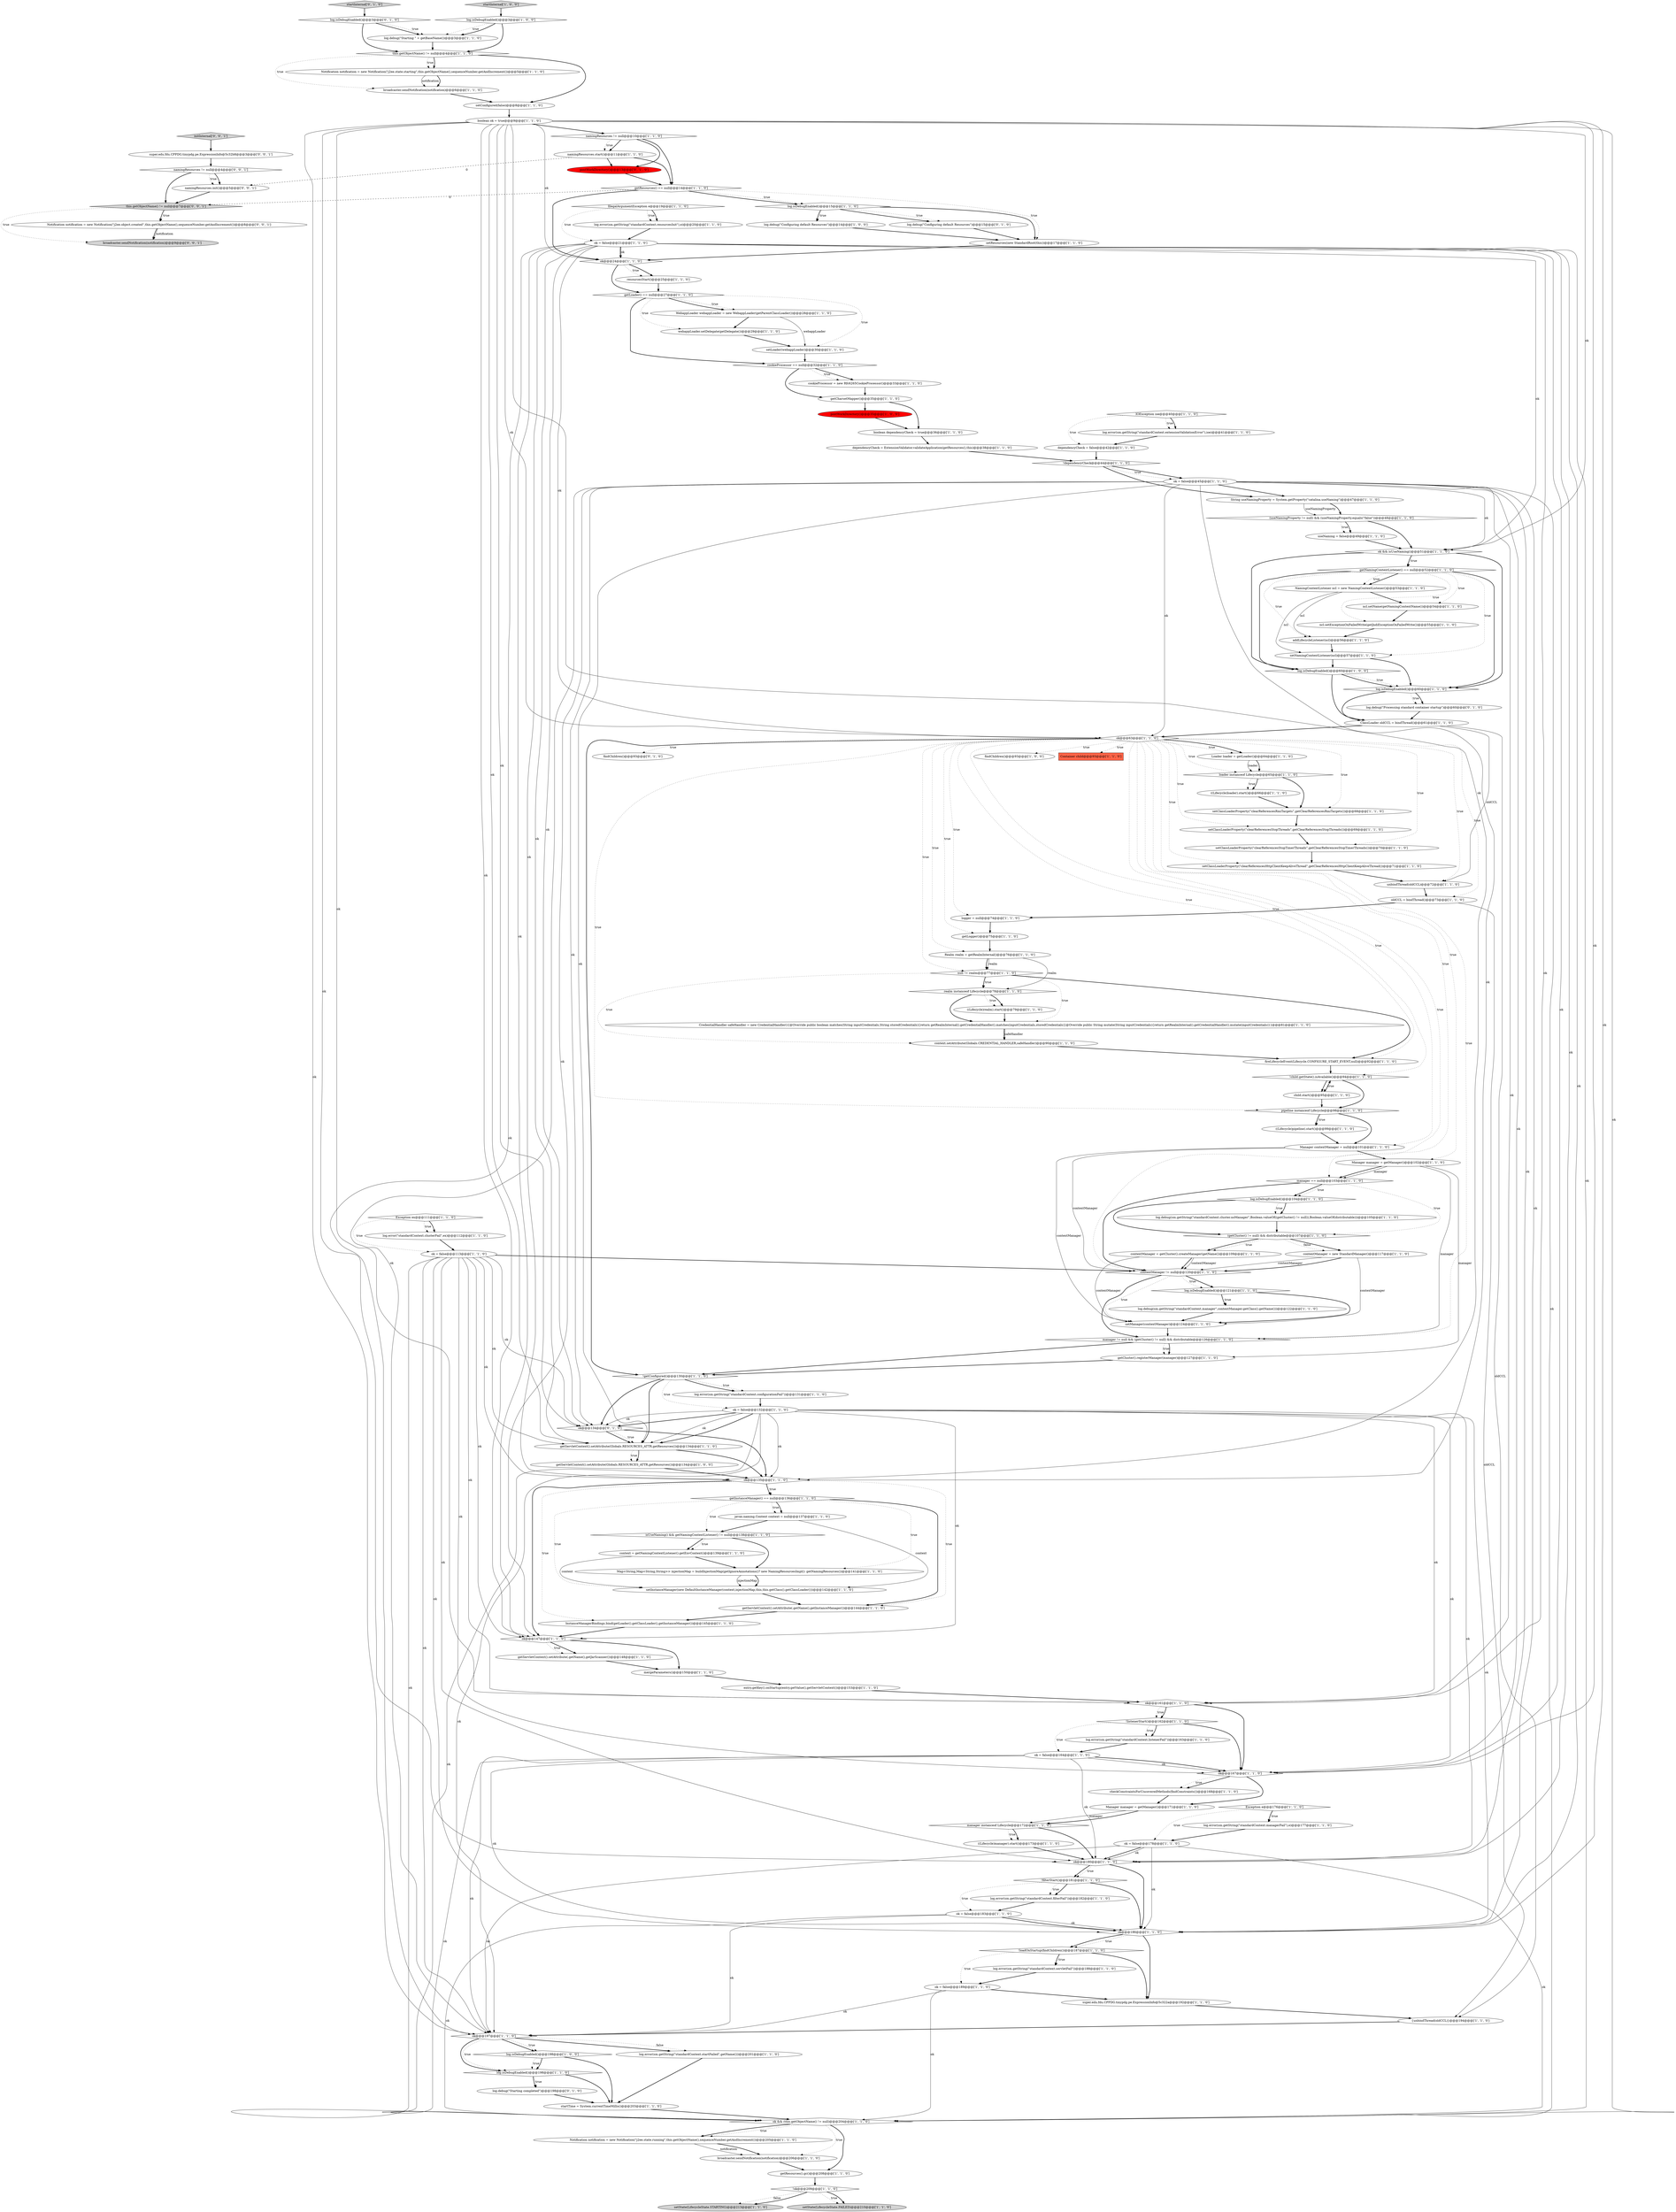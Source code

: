 digraph {
28 [style = filled, label = "useNaming = false@@@49@@@['1', '1', '0']", fillcolor = white, shape = ellipse image = "AAA0AAABBB1BBB"];
88 [style = filled, label = "setClassLoaderProperty(\"clearReferencesRmiTargets\",getClearReferencesRmiTargets())@@@68@@@['1', '1', '0']", fillcolor = white, shape = ellipse image = "AAA0AAABBB1BBB"];
40 [style = filled, label = "Manager manager = getManager()@@@171@@@['1', '1', '0']", fillcolor = white, shape = ellipse image = "AAA0AAABBB1BBB"];
100 [style = filled, label = "unbindThread(oldCCL)@@@72@@@['1', '1', '0']", fillcolor = white, shape = ellipse image = "AAA0AAABBB1BBB"];
106 [style = filled, label = "setClassLoaderProperty(\"clearReferencesStopThreads\",getClearReferencesStopThreads())@@@69@@@['1', '1', '0']", fillcolor = white, shape = ellipse image = "AAA0AAABBB1BBB"];
66 [style = filled, label = "cookieProcessor = new Rfc6265CookieProcessor()@@@33@@@['1', '1', '0']", fillcolor = white, shape = ellipse image = "AAA0AAABBB1BBB"];
140 [style = filled, label = "!dependencyCheck@@@44@@@['1', '1', '0']", fillcolor = white, shape = diamond image = "AAA0AAABBB1BBB"];
69 [style = filled, label = "log.isDebugEnabled()@@@60@@@['1', '0', '0']", fillcolor = white, shape = diamond image = "AAA0AAABBB1BBB"];
38 [style = filled, label = "CredentialHandler safeHandler = new CredentialHandler(){@Override public boolean matches(String inputCredentials,String storedCredentials){return getRealmInternal().getCredentialHandler().matches(inputCredentials,storedCredentials)}@Override public String mutate(String inputCredentials){return getRealmInternal().getCredentialHandler().mutate(inputCredentials)}}@@@81@@@['1', '1', '0']", fillcolor = white, shape = ellipse image = "AAA0AAABBB1BBB"];
1 [style = filled, label = "manager != null && (getCluster() != null) && distributable@@@126@@@['1', '1', '0']", fillcolor = white, shape = diamond image = "AAA0AAABBB1BBB"];
61 [style = filled, label = "((Lifecycle)manager).start()@@@173@@@['1', '1', '0']", fillcolor = white, shape = ellipse image = "AAA0AAABBB1BBB"];
27 [style = filled, label = "NamingContextListener ncl = new NamingContextListener()@@@53@@@['1', '1', '0']", fillcolor = white, shape = ellipse image = "AAA0AAABBB1BBB"];
55 [style = filled, label = "contextManager = getCluster().createManager(getName())@@@109@@@['1', '1', '0']", fillcolor = white, shape = ellipse image = "AAA0AAABBB1BBB"];
81 [style = filled, label = "log.isDebugEnabled()@@@198@@@['1', '1', '0']", fillcolor = white, shape = diamond image = "AAA0AAABBB1BBB"];
50 [style = filled, label = "contextManager != null@@@120@@@['1', '1', '0']", fillcolor = white, shape = diamond image = "AAA0AAABBB1BBB"];
17 [style = filled, label = "((Lifecycle)pipeline).start()@@@99@@@['1', '1', '0']", fillcolor = white, shape = ellipse image = "AAA0AAABBB1BBB"];
56 [style = filled, label = "ncl.setName(getNamingContextName())@@@54@@@['1', '1', '0']", fillcolor = white, shape = ellipse image = "AAA0AAABBB1BBB"];
59 [style = filled, label = "checkConstraintsForUncoveredMethods(findConstraints())@@@168@@@['1', '1', '0']", fillcolor = white, shape = ellipse image = "AAA0AAABBB1BBB"];
125 [style = filled, label = "ok@@@147@@@['1', '1', '0']", fillcolor = white, shape = diamond image = "AAA0AAABBB1BBB"];
104 [style = filled, label = "ncl.setExceptionOnFailedWrite(getJndiExceptionOnFailedWrite())@@@55@@@['1', '1', '0']", fillcolor = white, shape = ellipse image = "AAA0AAABBB1BBB"];
43 [style = filled, label = "Notification notification = new Notification(\"j2ee.state.running\",this.getObjectName(),sequenceNumber.getAndIncrement())@@@205@@@['1', '1', '0']", fillcolor = white, shape = ellipse image = "AAA0AAABBB1BBB"];
153 [style = filled, label = "this.getObjectName() != null@@@7@@@['0', '0', '1']", fillcolor = lightgray, shape = diamond image = "AAA0AAABBB3BBB"];
11 [style = filled, label = "Exception e@@@176@@@['1', '1', '0']", fillcolor = white, shape = diamond image = "AAA0AAABBB1BBB"];
152 [style = filled, label = "namingResources.init()@@@5@@@['0', '0', '1']", fillcolor = white, shape = ellipse image = "AAA0AAABBB3BBB"];
16 [style = filled, label = "ok@@@135@@@['1', '1', '0']", fillcolor = white, shape = diamond image = "AAA0AAABBB1BBB"];
154 [style = filled, label = "Notification notification = new Notification(\"j2ee.object.created\",this.getObjectName(),sequenceNumber.getAndIncrement())@@@8@@@['0', '0', '1']", fillcolor = white, shape = ellipse image = "AAA0AAABBB3BBB"];
35 [style = filled, label = "setInstanceManager(new DefaultInstanceManager(context,injectionMap,this,this.getClass().getClassLoader()))@@@142@@@['1', '1', '0']", fillcolor = white, shape = ellipse image = "AAA0AAABBB1BBB"];
42 [style = filled, label = "getServletContext().setAttribute(.getName(),getJarScanner())@@@148@@@['1', '1', '0']", fillcolor = white, shape = ellipse image = "AAA0AAABBB1BBB"];
103 [style = filled, label = "Loader loader = getLoader()@@@64@@@['1', '1', '0']", fillcolor = white, shape = ellipse image = "AAA0AAABBB1BBB"];
21 [style = filled, label = "setResources(new StandardRoot(this))@@@17@@@['1', '1', '0']", fillcolor = white, shape = ellipse image = "AAA0AAABBB1BBB"];
111 [style = filled, label = "!ok@@@209@@@['1', '1', '0']", fillcolor = white, shape = diamond image = "AAA0AAABBB1BBB"];
39 [style = filled, label = "log.isDebugEnabled()@@@3@@@['1', '0', '0']", fillcolor = white, shape = diamond image = "AAA0AAABBB1BBB"];
29 [style = filled, label = "ok = false@@@183@@@['1', '1', '0']", fillcolor = white, shape = ellipse image = "AAA0AAABBB1BBB"];
32 [style = filled, label = "getInstanceManager() == null@@@136@@@['1', '1', '0']", fillcolor = white, shape = diamond image = "AAA0AAABBB1BBB"];
96 [style = filled, label = "log.debug(\"Starting \" + getBaseName())@@@3@@@['1', '1', '0']", fillcolor = white, shape = ellipse image = "AAA0AAABBB1BBB"];
136 [style = filled, label = "ok = false@@@45@@@['1', '1', '0']", fillcolor = white, shape = ellipse image = "AAA0AAABBB1BBB"];
143 [style = filled, label = "log.debug(\"Starting completed\")@@@198@@@['0', '1', '0']", fillcolor = white, shape = ellipse image = "AAA0AAABBB2BBB"];
3 [style = filled, label = "IllegalArgumentException e@@@19@@@['1', '1', '0']", fillcolor = white, shape = diamond image = "AAA0AAABBB1BBB"];
146 [style = filled, label = "findChildren()@@@93@@@['0', '1', '0']", fillcolor = white, shape = ellipse image = "AAA0AAABBB2BBB"];
134 [style = filled, label = "log.error(\"standardContext.clusterFail\",ex)@@@112@@@['1', '1', '0']", fillcolor = white, shape = ellipse image = "AAA0AAABBB1BBB"];
113 [style = filled, label = "!getConfigured()@@@130@@@['1', '1', '0']", fillcolor = white, shape = diamond image = "AAA0AAABBB1BBB"];
119 [style = filled, label = "ClassLoader oldCCL = bindThread()@@@61@@@['1', '1', '0']", fillcolor = white, shape = ellipse image = "AAA0AAABBB1BBB"];
97 [style = filled, label = "(useNamingProperty != null) && (useNamingProperty.equals(\"false\"))@@@48@@@['1', '1', '0']", fillcolor = white, shape = diamond image = "AAA0AAABBB1BBB"];
8 [style = filled, label = "IOException ioe@@@40@@@['1', '1', '0']", fillcolor = white, shape = diamond image = "AAA0AAABBB1BBB"];
131 [style = filled, label = "getNamingContextListener() == null@@@52@@@['1', '1', '0']", fillcolor = white, shape = diamond image = "AAA0AAABBB1BBB"];
75 [style = filled, label = "startInternal['1', '0', '0']", fillcolor = lightgray, shape = diamond image = "AAA0AAABBB1BBB"];
30 [style = filled, label = "setManager(contextManager)@@@124@@@['1', '1', '0']", fillcolor = white, shape = ellipse image = "AAA0AAABBB1BBB"];
92 [style = filled, label = "log.error(sm.getString(\"standardContext.filterFail\"))@@@182@@@['1', '1', '0']", fillcolor = white, shape = ellipse image = "AAA0AAABBB1BBB"];
117 [style = filled, label = "log.error(sm.getString(\"standardContext.managerFail\"),e)@@@177@@@['1', '1', '0']", fillcolor = white, shape = ellipse image = "AAA0AAABBB1BBB"];
147 [style = filled, label = "log.debug(\"Configuring default Resources\")@@@15@@@['0', '1', '0']", fillcolor = white, shape = ellipse image = "AAA0AAABBB2BBB"];
67 [style = filled, label = "webappLoader.setDelegate(getDelegate())@@@29@@@['1', '1', '0']", fillcolor = white, shape = ellipse image = "AAA0AAABBB1BBB"];
133 [style = filled, label = "ok = false@@@178@@@['1', '1', '0']", fillcolor = white, shape = ellipse image = "AAA0AAABBB1BBB"];
141 [style = filled, label = "log.isDebugEnabled()@@@3@@@['0', '1', '0']", fillcolor = white, shape = diamond image = "AAA0AAABBB2BBB"];
145 [style = filled, label = "postWorkDirectory()@@@13@@@['0', '1', '0']", fillcolor = red, shape = ellipse image = "AAA1AAABBB2BBB"];
93 [style = filled, label = "setNamingContextListener(ncl)@@@57@@@['1', '1', '0']", fillcolor = white, shape = ellipse image = "AAA0AAABBB1BBB"];
82 [style = filled, label = "!listenerStart()@@@162@@@['1', '1', '0']", fillcolor = white, shape = diamond image = "AAA0AAABBB1BBB"];
118 [style = filled, label = "log.error(sm.getString(\"standardContext.startFailed\",getName()))@@@201@@@['1', '1', '0']", fillcolor = white, shape = ellipse image = "AAA0AAABBB1BBB"];
142 [style = filled, label = "ok@@@134@@@['0', '1', '0']", fillcolor = white, shape = diamond image = "AAA0AAABBB2BBB"];
139 [style = filled, label = "{unbindThread(oldCCL)}@@@194@@@['1', '1', '0']", fillcolor = white, shape = ellipse image = "AAA0AAABBB1BBB"];
84 [style = filled, label = "Map<String,Map<String,String>> injectionMap = buildInjectionMap(getIgnoreAnnotations()? new NamingResourcesImpl(): getNamingResources())@@@141@@@['1', '1', '0']", fillcolor = white, shape = ellipse image = "AAA0AAABBB1BBB"];
48 [style = filled, label = "super.edu.fdu.CPPDG.tinypdg.pe.ExpressionInfo@5c322a@@@192@@@['1', '1', '0']", fillcolor = white, shape = ellipse image = "AAA0AAABBB1BBB"];
144 [style = filled, label = "log.debug(\"Processing standard container startup\")@@@60@@@['0', '1', '0']", fillcolor = white, shape = ellipse image = "AAA0AAABBB2BBB"];
68 [style = filled, label = "Manager manager = getManager()@@@102@@@['1', '1', '0']", fillcolor = white, shape = ellipse image = "AAA0AAABBB1BBB"];
112 [style = filled, label = "ok = false@@@164@@@['1', '1', '0']", fillcolor = white, shape = ellipse image = "AAA0AAABBB1BBB"];
149 [style = filled, label = "initInternal['0', '0', '1']", fillcolor = lightgray, shape = diamond image = "AAA0AAABBB3BBB"];
54 [style = filled, label = "namingResources != null@@@10@@@['1', '1', '0']", fillcolor = white, shape = diamond image = "AAA0AAABBB1BBB"];
155 [style = filled, label = "broadcaster.sendNotification(notification)@@@9@@@['0', '0', '1']", fillcolor = lightgray, shape = ellipse image = "AAA0AAABBB3BBB"];
72 [style = filled, label = "dependencyCheck = ExtensionValidator.validateApplication(getResources(),this)@@@38@@@['1', '1', '0']", fillcolor = white, shape = ellipse image = "AAA0AAABBB1BBB"];
22 [style = filled, label = "setClassLoaderProperty(\"clearReferencesStopTimerThreads\",getClearReferencesStopTimerThreads())@@@70@@@['1', '1', '0']", fillcolor = white, shape = ellipse image = "AAA0AAABBB1BBB"];
33 [style = filled, label = "log.isDebugEnabled()@@@104@@@['1', '1', '0']", fillcolor = white, shape = diamond image = "AAA0AAABBB1BBB"];
49 [style = filled, label = "loader instanceof Lifecycle@@@65@@@['1', '1', '0']", fillcolor = white, shape = diamond image = "AAA0AAABBB1BBB"];
60 [style = filled, label = "broadcaster.sendNotification(notification)@@@6@@@['1', '1', '0']", fillcolor = white, shape = ellipse image = "AAA0AAABBB1BBB"];
90 [style = filled, label = "boolean ok = true@@@9@@@['1', '1', '0']", fillcolor = white, shape = ellipse image = "AAA0AAABBB1BBB"];
25 [style = filled, label = "log.debug(\"Configuring default Resources\")@@@14@@@['1', '0', '0']", fillcolor = white, shape = ellipse image = "AAA0AAABBB1BBB"];
53 [style = filled, label = "setState(LifecycleState.STARTING)@@@213@@@['1', '1', '0']", fillcolor = lightgray, shape = ellipse image = "AAA0AAABBB1BBB"];
127 [style = filled, label = "isUseNaming() && getNamingContextListener() != null@@@138@@@['1', '1', '0']", fillcolor = white, shape = diamond image = "AAA0AAABBB1BBB"];
9 [style = filled, label = "ok = false@@@189@@@['1', '1', '0']", fillcolor = white, shape = ellipse image = "AAA0AAABBB1BBB"];
73 [style = filled, label = "InstanceManagerBindings.bind(getLoader().getClassLoader(),getInstanceManager())@@@145@@@['1', '1', '0']", fillcolor = white, shape = ellipse image = "AAA0AAABBB1BBB"];
94 [style = filled, label = "pipeline instanceof Lifecycle@@@98@@@['1', '1', '0']", fillcolor = white, shape = diamond image = "AAA0AAABBB1BBB"];
62 [style = filled, label = "log.error(sm.getString(\"standardContext.servletFail\"))@@@188@@@['1', '1', '0']", fillcolor = white, shape = ellipse image = "AAA0AAABBB1BBB"];
121 [style = filled, label = "setClassLoaderProperty(\"clearReferencesHttpClientKeepAliveThread\",getClearReferencesHttpClientKeepAliveThread())@@@71@@@['1', '1', '0']", fillcolor = white, shape = ellipse image = "AAA0AAABBB1BBB"];
41 [style = filled, label = "postWorkDirectory()@@@35@@@['1', '0', '0']", fillcolor = red, shape = ellipse image = "AAA1AAABBB1BBB"];
47 [style = filled, label = "ok@@@197@@@['1', '1', '0']", fillcolor = white, shape = diamond image = "AAA0AAABBB1BBB"];
31 [style = filled, label = "ok@@@180@@@['1', '1', '0']", fillcolor = white, shape = diamond image = "AAA0AAABBB1BBB"];
116 [style = filled, label = "getServletContext().setAttribute(Globals.RESOURCES_ATTR,getResources())@@@134@@@['1', '0', '0']", fillcolor = white, shape = ellipse image = "AAA0AAABBB1BBB"];
10 [style = filled, label = "ok && (this.getObjectName() != null)@@@204@@@['1', '1', '0']", fillcolor = white, shape = diamond image = "AAA0AAABBB1BBB"];
135 [style = filled, label = "resourcesStart()@@@25@@@['1', '1', '0']", fillcolor = white, shape = ellipse image = "AAA0AAABBB1BBB"];
5 [style = filled, label = "((Lifecycle)realm).start()@@@79@@@['1', '1', '0']", fillcolor = white, shape = ellipse image = "AAA0AAABBB1BBB"];
26 [style = filled, label = "broadcaster.sendNotification(notification)@@@206@@@['1', '1', '0']", fillcolor = white, shape = ellipse image = "AAA0AAABBB1BBB"];
76 [style = filled, label = "Notification notification = new Notification(\"j2ee.state.starting\",this.getObjectName(),sequenceNumber.getAndIncrement())@@@5@@@['1', '1', '0']", fillcolor = white, shape = ellipse image = "AAA0AAABBB1BBB"];
83 [style = filled, label = "getLogger()@@@75@@@['1', '1', '0']", fillcolor = white, shape = ellipse image = "AAA0AAABBB1BBB"];
80 [style = filled, label = "javax.naming.Context context = null@@@137@@@['1', '1', '0']", fillcolor = white, shape = ellipse image = "AAA0AAABBB1BBB"];
6 [style = filled, label = "dependencyCheck = false@@@42@@@['1', '1', '0']", fillcolor = white, shape = ellipse image = "AAA0AAABBB1BBB"];
13 [style = filled, label = "log.debug(sm.getString(\"standardContext.manager\",contextManager.getClass().getName()))@@@122@@@['1', '1', '0']", fillcolor = white, shape = ellipse image = "AAA0AAABBB1BBB"];
74 [style = filled, label = "setLoader(webappLoader)@@@30@@@['1', '1', '0']", fillcolor = white, shape = ellipse image = "AAA0AAABBB1BBB"];
7 [style = filled, label = "Realm realm = getRealmInternal()@@@76@@@['1', '1', '0']", fillcolor = white, shape = ellipse image = "AAA0AAABBB1BBB"];
51 [style = filled, label = "context.setAttribute(Globals.CREDENTIAL_HANDLER,safeHandler)@@@90@@@['1', '1', '0']", fillcolor = white, shape = ellipse image = "AAA0AAABBB1BBB"];
79 [style = filled, label = "getLoader() == null@@@27@@@['1', '1', '0']", fillcolor = white, shape = diamond image = "AAA0AAABBB1BBB"];
128 [style = filled, label = "log.debug(sm.getString(\"standardContext.cluster.noManager\",Boolean.valueOf((getCluster() != null)),Boolean.valueOf(distributable)))@@@105@@@['1', '1', '0']", fillcolor = white, shape = ellipse image = "AAA0AAABBB1BBB"];
109 [style = filled, label = "setConfigured(false)@@@8@@@['1', '1', '0']", fillcolor = white, shape = ellipse image = "AAA0AAABBB1BBB"];
34 [style = filled, label = "log.error(sm.getString(\"standardContext.listenerFail\"))@@@163@@@['1', '1', '0']", fillcolor = white, shape = ellipse image = "AAA0AAABBB1BBB"];
85 [style = filled, label = "((Lifecycle)loader).start()@@@66@@@['1', '1', '0']", fillcolor = white, shape = ellipse image = "AAA0AAABBB1BBB"];
150 [style = filled, label = "super.edu.fdu.CPPDG.tinypdg.pe.ExpressionInfo@5c32b8@@@3@@@['0', '0', '1']", fillcolor = white, shape = ellipse image = "AAA0AAABBB3BBB"];
132 [style = filled, label = "getCharsetMapper()@@@35@@@['1', '1', '0']", fillcolor = white, shape = ellipse image = "AAA0AAABBB1BBB"];
138 [style = filled, label = "Exception ex@@@111@@@['1', '1', '0']", fillcolor = white, shape = diamond image = "AAA0AAABBB1BBB"];
4 [style = filled, label = "log.error(sm.getString(\"standardContext.resourcesInit\"),e)@@@20@@@['1', '1', '0']", fillcolor = white, shape = ellipse image = "AAA0AAABBB1BBB"];
20 [style = filled, label = "log.isDebugEnabled()@@@198@@@['1', '0', '0']", fillcolor = white, shape = diamond image = "AAA0AAABBB1BBB"];
108 [style = filled, label = "manager == null@@@103@@@['1', '1', '0']", fillcolor = white, shape = diamond image = "AAA0AAABBB1BBB"];
137 [style = filled, label = "child.start()@@@95@@@['1', '1', '0']", fillcolor = white, shape = ellipse image = "AAA0AAABBB1BBB"];
71 [style = filled, label = "realm instanceof Lifecycle@@@78@@@['1', '1', '0']", fillcolor = white, shape = diamond image = "AAA0AAABBB1BBB"];
15 [style = filled, label = "ok@@@167@@@['1', '1', '0']", fillcolor = white, shape = diamond image = "AAA0AAABBB1BBB"];
105 [style = filled, label = "ok = false@@@21@@@['1', '1', '0']", fillcolor = white, shape = ellipse image = "AAA0AAABBB1BBB"];
122 [style = filled, label = "getServletContext().setAttribute(Globals.RESOURCES_ATTR,getResources())@@@134@@@['1', '1', '0']", fillcolor = white, shape = ellipse image = "AAA0AAABBB1BBB"];
58 [style = filled, label = "String useNamingProperty = System.getProperty(\"catalina.useNaming\")@@@47@@@['1', '1', '0']", fillcolor = white, shape = ellipse image = "AAA0AAABBB1BBB"];
78 [style = filled, label = "ok@@@63@@@['1', '1', '0']", fillcolor = white, shape = diamond image = "AAA0AAABBB1BBB"];
46 [style = filled, label = "this.getObjectName() != null@@@4@@@['1', '1', '0']", fillcolor = white, shape = diamond image = "AAA0AAABBB1BBB"];
63 [style = filled, label = "findChildren()@@@93@@@['1', '0', '0']", fillcolor = white, shape = ellipse image = "AAA0AAABBB1BBB"];
0 [style = filled, label = "log.isDebugEnabled()@@@121@@@['1', '1', '0']", fillcolor = white, shape = diamond image = "AAA0AAABBB1BBB"];
91 [style = filled, label = "ok = false@@@132@@@['1', '1', '0']", fillcolor = white, shape = ellipse image = "AAA0AAABBB1BBB"];
36 [style = filled, label = "log.error(sm.getString(\"standardContext.extensionValidationError\"),ioe)@@@41@@@['1', '1', '0']", fillcolor = white, shape = ellipse image = "AAA0AAABBB1BBB"];
37 [style = filled, label = "getResources() == null@@@14@@@['1', '1', '0']", fillcolor = white, shape = diamond image = "AAA0AAABBB1BBB"];
23 [style = filled, label = "!loadOnStartup(findChildren())@@@187@@@['1', '1', '0']", fillcolor = white, shape = diamond image = "AAA0AAABBB1BBB"];
19 [style = filled, label = "manager instanceof Lifecycle@@@172@@@['1', '1', '0']", fillcolor = white, shape = diamond image = "AAA0AAABBB1BBB"];
107 [style = filled, label = "!child.getState().isAvailable()@@@94@@@['1', '1', '0']", fillcolor = white, shape = diamond image = "AAA0AAABBB1BBB"];
151 [style = filled, label = "namingResources != null@@@4@@@['0', '0', '1']", fillcolor = white, shape = diamond image = "AAA0AAABBB3BBB"];
12 [style = filled, label = "contextManager = new StandardManager()@@@117@@@['1', '1', '0']", fillcolor = white, shape = ellipse image = "AAA0AAABBB1BBB"];
130 [style = filled, label = "entry.getKey().onStartup(entry.getValue(),getServletContext())@@@153@@@['1', '1', '0']", fillcolor = white, shape = ellipse image = "AAA0AAABBB1BBB"];
70 [style = filled, label = "oldCCL = bindThread()@@@73@@@['1', '1', '0']", fillcolor = white, shape = ellipse image = "AAA0AAABBB1BBB"];
89 [style = filled, label = "Container child@@@93@@@['1', '1', '0']", fillcolor = tomato, shape = box image = "AAA0AAABBB1BBB"];
102 [style = filled, label = "ok@@@186@@@['1', '1', '0']", fillcolor = white, shape = diamond image = "AAA0AAABBB1BBB"];
24 [style = filled, label = "getResources().gc()@@@208@@@['1', '1', '0']", fillcolor = white, shape = ellipse image = "AAA0AAABBB1BBB"];
52 [style = filled, label = "fireLifecycleEvent(Lifecycle.CONFIGURE_START_EVENT,null)@@@92@@@['1', '1', '0']", fillcolor = white, shape = ellipse image = "AAA0AAABBB1BBB"];
126 [style = filled, label = "mergeParameters()@@@150@@@['1', '1', '0']", fillcolor = white, shape = ellipse image = "AAA0AAABBB1BBB"];
110 [style = filled, label = "boolean dependencyCheck = true@@@36@@@['1', '1', '0']", fillcolor = white, shape = ellipse image = "AAA0AAABBB1BBB"];
45 [style = filled, label = "logger = null@@@74@@@['1', '1', '0']", fillcolor = white, shape = ellipse image = "AAA0AAABBB1BBB"];
98 [style = filled, label = "context = getNamingContextListener().getEnvContext()@@@139@@@['1', '1', '0']", fillcolor = white, shape = ellipse image = "AAA0AAABBB1BBB"];
95 [style = filled, label = "log.isDebugEnabled()@@@60@@@['1', '1', '0']", fillcolor = white, shape = diamond image = "AAA0AAABBB1BBB"];
64 [style = filled, label = "log.isDebugEnabled()@@@15@@@['1', '1', '0']", fillcolor = white, shape = diamond image = "AAA0AAABBB1BBB"];
18 [style = filled, label = "getCluster().registerManager(manager)@@@127@@@['1', '1', '0']", fillcolor = white, shape = ellipse image = "AAA0AAABBB1BBB"];
86 [style = filled, label = "Manager contextManager = null@@@101@@@['1', '1', '0']", fillcolor = white, shape = ellipse image = "AAA0AAABBB1BBB"];
101 [style = filled, label = "cookieProcessor == null@@@32@@@['1', '1', '0']", fillcolor = white, shape = diamond image = "AAA0AAABBB1BBB"];
129 [style = filled, label = "(getCluster() != null) && distributable@@@107@@@['1', '1', '0']", fillcolor = white, shape = diamond image = "AAA0AAABBB1BBB"];
2 [style = filled, label = "startTime = System.currentTimeMillis()@@@203@@@['1', '1', '0']", fillcolor = white, shape = ellipse image = "AAA0AAABBB1BBB"];
44 [style = filled, label = "ok@@@24@@@['1', '1', '0']", fillcolor = white, shape = diamond image = "AAA0AAABBB1BBB"];
148 [style = filled, label = "startInternal['0', '1', '0']", fillcolor = lightgray, shape = diamond image = "AAA0AAABBB2BBB"];
14 [style = filled, label = "ok@@@161@@@['1', '1', '0']", fillcolor = white, shape = diamond image = "AAA0AAABBB1BBB"];
120 [style = filled, label = "addLifecycleListener(ncl)@@@56@@@['1', '1', '0']", fillcolor = white, shape = ellipse image = "AAA0AAABBB1BBB"];
123 [style = filled, label = "setState(LifecycleState.FAILED)@@@210@@@['1', '1', '0']", fillcolor = lightgray, shape = ellipse image = "AAA0AAABBB1BBB"];
65 [style = filled, label = "ok = false@@@113@@@['1', '1', '0']", fillcolor = white, shape = ellipse image = "AAA0AAABBB1BBB"];
124 [style = filled, label = "getServletContext().setAttribute(.getName(),getInstanceManager())@@@144@@@['1', '1', '0']", fillcolor = white, shape = ellipse image = "AAA0AAABBB1BBB"];
87 [style = filled, label = "!filterStart()@@@181@@@['1', '1', '0']", fillcolor = white, shape = diamond image = "AAA0AAABBB1BBB"];
99 [style = filled, label = "null != realm@@@77@@@['1', '1', '0']", fillcolor = white, shape = diamond image = "AAA0AAABBB1BBB"];
115 [style = filled, label = "ok && isUseNaming()@@@51@@@['1', '1', '0']", fillcolor = white, shape = diamond image = "AAA0AAABBB1BBB"];
114 [style = filled, label = "log.error(sm.getString(\"standardContext.configurationFail\"))@@@131@@@['1', '1', '0']", fillcolor = white, shape = ellipse image = "AAA0AAABBB1BBB"];
77 [style = filled, label = "namingResources.start()@@@11@@@['1', '1', '0']", fillcolor = white, shape = ellipse image = "AAA0AAABBB1BBB"];
57 [style = filled, label = "WebappLoader webappLoader = new WebappLoader(getParentClassLoader())@@@28@@@['1', '1', '0']", fillcolor = white, shape = ellipse image = "AAA0AAABBB1BBB"];
0->30 [style = bold, label=""];
112->31 [style = solid, label="ok"];
0->13 [style = bold, label=""];
115->69 [style = bold, label=""];
47->118 [style = dotted, label="false"];
10->24 [style = bold, label=""];
70->139 [style = solid, label="oldCCL"];
113->122 [style = bold, label=""];
78->45 [style = dotted, label="true"];
41->110 [style = bold, label=""];
5->38 [style = bold, label=""];
87->92 [style = bold, label=""];
46->109 [style = bold, label=""];
79->57 [style = dotted, label="true"];
76->60 [style = bold, label=""];
65->50 [style = bold, label=""];
130->14 [style = bold, label=""];
131->95 [style = bold, label=""];
111->53 [style = dotted, label="false"];
16->32 [style = dotted, label="true"];
57->74 [style = solid, label="webappLoader"];
65->102 [style = solid, label="ok"];
44->79 [style = bold, label=""];
40->19 [style = solid, label="manager"];
149->150 [style = bold, label=""];
129->55 [style = bold, label=""];
16->125 [style = bold, label=""];
81->143 [style = bold, label=""];
102->48 [style = bold, label=""];
78->99 [style = dotted, label="true"];
79->74 [style = dotted, label="true"];
78->89 [style = dotted, label="true"];
10->43 [style = dotted, label="true"];
78->103 [style = dotted, label="true"];
54->77 [style = bold, label=""];
148->141 [style = bold, label=""];
131->104 [style = dotted, label="true"];
102->23 [style = bold, label=""];
32->80 [style = dotted, label="true"];
11->117 [style = dotted, label="true"];
65->47 [style = solid, label="ok"];
107->137 [style = dotted, label="true"];
105->14 [style = solid, label="ok"];
114->91 [style = bold, label=""];
23->48 [style = bold, label=""];
32->80 [style = bold, label=""];
113->114 [style = bold, label=""];
54->77 [style = dotted, label="true"];
85->88 [style = bold, label=""];
147->21 [style = bold, label=""];
86->30 [style = solid, label="contextManager"];
91->10 [style = solid, label="ok"];
29->102 [style = solid, label="ok"];
19->61 [style = dotted, label="true"];
91->122 [style = solid, label="ok"];
113->91 [style = dotted, label="true"];
133->10 [style = solid, label="ok"];
131->69 [style = bold, label=""];
141->46 [style = bold, label=""];
87->102 [style = bold, label=""];
78->70 [style = dotted, label="true"];
39->46 [style = bold, label=""];
140->136 [style = bold, label=""];
33->128 [style = bold, label=""];
12->30 [style = solid, label="contextManager"];
18->113 [style = bold, label=""];
71->5 [style = bold, label=""];
2->10 [style = bold, label=""];
132->110 [style = bold, label=""];
138->65 [style = dotted, label="true"];
105->44 [style = bold, label=""];
8->6 [style = dotted, label="true"];
107->94 [style = bold, label=""];
58->97 [style = bold, label=""];
65->16 [style = solid, label="ok"];
11->117 [style = bold, label=""];
58->97 [style = solid, label="useNamingProperty"];
12->50 [style = bold, label=""];
84->35 [style = bold, label=""];
0->13 [style = dotted, label="true"];
90->14 [style = solid, label="ok"];
74->101 [style = bold, label=""];
37->21 [style = dotted, label="true"];
59->40 [style = bold, label=""];
24->111 [style = bold, label=""];
13->30 [style = bold, label=""];
143->2 [style = bold, label=""];
131->56 [style = dotted, label="true"];
122->16 [style = bold, label=""];
105->44 [style = solid, label="ok"];
55->30 [style = solid, label="contextManager"];
99->52 [style = bold, label=""];
20->2 [style = bold, label=""];
105->78 [style = solid, label="ok"];
44->135 [style = bold, label=""];
154->155 [style = bold, label=""];
68->18 [style = solid, label="manager"];
90->47 [style = solid, label="ok"];
68->108 [style = bold, label=""];
76->60 [style = solid, label="notification"];
103->49 [style = bold, label=""];
125->42 [style = bold, label=""];
49->88 [style = bold, label=""];
78->121 [style = dotted, label="true"];
112->15 [style = solid, label="ok"];
77->145 [style = bold, label=""];
32->124 [style = bold, label=""];
111->53 [style = bold, label=""];
98->35 [style = solid, label="context"];
64->21 [style = bold, label=""];
68->108 [style = solid, label="manager"];
112->15 [style = bold, label=""];
3->105 [style = dotted, label="true"];
115->131 [style = dotted, label="true"];
56->104 [style = bold, label=""];
108->50 [style = bold, label=""];
43->26 [style = bold, label=""];
150->151 [style = bold, label=""];
33->129 [style = bold, label=""];
80->35 [style = solid, label="context"];
78->68 [style = dotted, label="true"];
101->132 [style = bold, label=""];
57->67 [style = bold, label=""];
46->76 [style = bold, label=""];
54->37 [style = bold, label=""];
9->47 [style = solid, label="ok"];
95->144 [style = dotted, label="true"];
78->106 [style = dotted, label="true"];
105->125 [style = solid, label="ok"];
64->147 [style = dotted, label="true"];
25->21 [style = bold, label=""];
133->31 [style = bold, label=""];
36->6 [style = bold, label=""];
78->113 [style = bold, label=""];
73->125 [style = bold, label=""];
141->96 [style = bold, label=""];
39->96 [style = dotted, label="true"];
142->16 [style = bold, label=""];
20->81 [style = dotted, label="true"];
131->27 [style = bold, label=""];
90->15 [style = solid, label="ok"];
111->123 [style = dotted, label="true"];
34->112 [style = bold, label=""];
101->66 [style = bold, label=""];
23->9 [style = dotted, label="true"];
9->10 [style = solid, label="ok"];
27->56 [style = bold, label=""];
1->18 [style = dotted, label="true"];
78->83 [style = dotted, label="true"];
68->1 [style = solid, label="manager"];
91->15 [style = solid, label="ok"];
78->108 [style = dotted, label="true"];
27->120 [style = solid, label="ncl"];
107->137 [style = bold, label=""];
129->12 [style = bold, label=""];
135->79 [style = bold, label=""];
127->98 [style = bold, label=""];
136->125 [style = solid, label="ok"];
75->39 [style = bold, label=""];
136->47 [style = solid, label="ok"];
129->12 [style = dotted, label="false"];
46->60 [style = dotted, label="true"];
64->25 [style = dotted, label="true"];
141->96 [style = dotted, label="true"];
110->72 [style = bold, label=""];
7->99 [style = bold, label=""];
4->105 [style = bold, label=""];
86->50 [style = solid, label="contextManager"];
47->81 [style = dotted, label="true"];
29->47 [style = solid, label="ok"];
126->130 [style = bold, label=""];
78->88 [style = dotted, label="true"];
54->145 [style = bold, label=""];
136->78 [style = solid, label="ok"];
78->100 [style = dotted, label="true"];
136->15 [style = solid, label="ok"];
81->143 [style = dotted, label="true"];
28->115 [style = bold, label=""];
50->0 [style = bold, label=""];
37->64 [style = bold, label=""];
121->100 [style = bold, label=""];
47->118 [style = bold, label=""];
55->50 [style = bold, label=""];
94->17 [style = dotted, label="true"];
91->16 [style = solid, label="ok"];
8->36 [style = dotted, label="true"];
151->153 [style = bold, label=""];
112->102 [style = solid, label="ok"];
90->122 [style = solid, label="ok"];
49->85 [style = dotted, label="true"];
70->45 [style = bold, label=""];
136->14 [style = solid, label="ok"];
119->139 [style = solid, label="oldCCL"];
95->119 [style = bold, label=""];
136->122 [style = solid, label="ok"];
84->35 [style = solid, label="injectionMap"];
67->74 [style = bold, label=""];
105->115 [style = solid, label="ok"];
3->4 [style = dotted, label="true"];
78->107 [style = dotted, label="true"];
90->78 [style = solid, label="ok"];
33->128 [style = dotted, label="true"];
82->34 [style = bold, label=""];
136->16 [style = solid, label="ok"];
101->66 [style = dotted, label="true"];
151->152 [style = bold, label=""];
119->78 [style = bold, label=""];
105->142 [style = solid, label="ok"];
97->115 [style = bold, label=""];
60->109 [style = bold, label=""];
50->1 [style = bold, label=""];
64->147 [style = bold, label=""];
44->135 [style = dotted, label="true"];
115->95 [style = bold, label=""];
17->86 [style = bold, label=""];
116->16 [style = bold, label=""];
105->15 [style = solid, label="ok"];
98->84 [style = bold, label=""];
92->29 [style = bold, label=""];
50->30 [style = dotted, label="true"];
91->142 [style = solid, label="ok"];
31->87 [style = bold, label=""];
27->93 [style = solid, label="ncl"];
71->38 [style = bold, label=""];
45->83 [style = bold, label=""];
3->4 [style = bold, label=""];
137->107 [style = bold, label=""];
65->14 [style = solid, label="ok"];
133->102 [style = solid, label="ok"];
8->36 [style = bold, label=""];
95->144 [style = bold, label=""];
62->9 [style = bold, label=""];
138->134 [style = bold, label=""];
87->29 [style = dotted, label="true"];
105->16 [style = solid, label="ok"];
43->26 [style = solid, label="notification"];
77->37 [style = bold, label=""];
19->61 [style = bold, label=""];
65->125 [style = solid, label="ok"];
108->33 [style = bold, label=""];
87->92 [style = dotted, label="true"];
132->41 [style = bold, label=""];
111->123 [style = bold, label=""];
90->31 [style = solid, label="ok"];
127->84 [style = bold, label=""];
125->42 [style = dotted, label="true"];
23->62 [style = bold, label=""];
21->44 [style = bold, label=""];
32->35 [style = dotted, label="true"];
91->14 [style = solid, label="ok"];
138->134 [style = dotted, label="true"];
136->102 [style = solid, label="ok"];
139->47 [style = bold, label=""];
113->114 [style = dotted, label="true"];
37->64 [style = dotted, label="true"];
71->5 [style = dotted, label="true"];
65->31 [style = solid, label="ok"];
112->47 [style = solid, label="ok"];
122->116 [style = bold, label=""];
91->125 [style = solid, label="ok"];
49->85 [style = bold, label=""];
91->122 [style = bold, label=""];
52->107 [style = bold, label=""];
10->26 [style = dotted, label="true"];
96->46 [style = bold, label=""];
90->142 [style = solid, label="ok"];
47->81 [style = bold, label=""];
94->86 [style = bold, label=""];
80->127 [style = bold, label=""];
10->43 [style = bold, label=""];
31->102 [style = bold, label=""];
29->10 [style = solid, label="ok"];
78->1 [style = dotted, label="true"];
90->54 [style = bold, label=""];
69->119 [style = bold, label=""];
83->7 [style = bold, label=""];
51->52 [style = bold, label=""];
106->22 [style = bold, label=""];
102->23 [style = dotted, label="true"];
93->95 [style = bold, label=""];
118->2 [style = bold, label=""];
144->119 [style = bold, label=""];
140->136 [style = dotted, label="true"];
78->94 [style = dotted, label="true"];
15->40 [style = bold, label=""];
115->131 [style = bold, label=""];
11->133 [style = dotted, label="true"];
35->124 [style = bold, label=""];
48->139 [style = bold, label=""];
14->82 [style = dotted, label="true"];
46->76 [style = dotted, label="true"];
136->31 [style = solid, label="ok"];
120->93 [style = bold, label=""];
55->50 [style = solid, label="contextManager"];
153->154 [style = dotted, label="true"];
19->31 [style = bold, label=""];
38->51 [style = solid, label="safeHandler"];
69->95 [style = dotted, label="true"];
66->132 [style = bold, label=""];
61->31 [style = bold, label=""];
117->133 [style = bold, label=""];
136->142 [style = solid, label="ok"];
100->70 [style = bold, label=""];
90->10 [style = solid, label="ok"];
15->59 [style = bold, label=""];
91->47 [style = solid, label="ok"];
134->65 [style = bold, label=""];
133->47 [style = solid, label="ok"];
153->155 [style = dotted, label="true"];
90->44 [style = solid, label="ok"];
31->87 [style = dotted, label="true"];
90->102 [style = solid, label="ok"];
69->95 [style = bold, label=""];
16->124 [style = dotted, label="true"];
65->10 [style = solid, label="ok"];
47->20 [style = bold, label=""];
78->86 [style = dotted, label="true"];
136->58 [style = bold, label=""];
142->122 [style = bold, label=""];
145->37 [style = bold, label=""];
79->67 [style = dotted, label="true"];
78->146 [style = dotted, label="true"];
94->17 [style = bold, label=""];
78->63 [style = dotted, label="true"];
38->51 [style = bold, label=""];
93->69 [style = bold, label=""];
105->47 [style = solid, label="ok"];
78->49 [style = dotted, label="true"];
105->31 [style = solid, label="ok"];
108->129 [style = dotted, label="true"];
65->142 [style = solid, label="ok"];
99->38 [style = dotted, label="true"];
6->140 [style = bold, label=""];
81->2 [style = bold, label=""];
153->154 [style = bold, label=""];
105->122 [style = solid, label="ok"];
105->102 [style = solid, label="ok"];
7->71 [style = solid, label="realm"];
99->71 [style = dotted, label="true"];
7->99 [style = solid, label="realm"];
20->81 [style = bold, label=""];
22->121 [style = bold, label=""];
131->27 [style = dotted, label="true"];
142->122 [style = dotted, label="true"];
88->106 [style = bold, label=""];
82->34 [style = dotted, label="true"];
152->153 [style = bold, label=""];
90->115 [style = solid, label="ok"];
91->102 [style = solid, label="ok"];
109->90 [style = bold, label=""];
97->28 [style = dotted, label="true"];
108->33 [style = dotted, label="true"];
78->7 [style = dotted, label="true"];
79->57 [style = bold, label=""];
42->126 [style = bold, label=""];
29->102 [style = bold, label=""];
9->48 [style = bold, label=""];
16->32 [style = bold, label=""];
65->122 [style = solid, label="ok"];
133->31 [style = solid, label="ok"];
26->24 [style = bold, label=""];
82->112 [style = dotted, label="true"];
136->10 [style = solid, label="ok"];
119->100 [style = solid, label="oldCCL"];
64->25 [style = bold, label=""];
99->51 [style = dotted, label="true"];
136->115 [style = solid, label="ok"];
1->113 [style = bold, label=""];
14->15 [style = bold, label=""];
15->59 [style = dotted, label="true"];
122->116 [style = dotted, label="true"];
91->31 [style = solid, label="ok"];
86->68 [style = bold, label=""];
78->50 [style = dotted, label="true"];
127->98 [style = dotted, label="true"];
47->20 [style = dotted, label="true"];
129->55 [style = dotted, label="true"];
65->15 [style = solid, label="ok"];
39->96 [style = bold, label=""];
78->103 [style = bold, label=""];
99->71 [style = bold, label=""];
124->73 [style = bold, label=""];
78->52 [style = dotted, label="true"];
37->153 [style = dashed, label="0"];
40->19 [style = bold, label=""];
32->127 [style = dotted, label="true"];
79->101 [style = bold, label=""];
131->120 [style = dotted, label="true"];
91->142 [style = bold, label=""];
16->73 [style = dotted, label="true"];
23->62 [style = dotted, label="true"];
125->126 [style = bold, label=""];
37->44 [style = bold, label=""];
104->120 [style = bold, label=""];
12->50 [style = solid, label="contextManager"];
128->129 [style = bold, label=""];
105->10 [style = solid, label="ok"];
103->49 [style = solid, label="loader"];
90->16 [style = solid, label="ok"];
30->1 [style = bold, label=""];
78->22 [style = dotted, label="true"];
154->155 [style = solid, label="notification"];
72->140 [style = bold, label=""];
137->94 [style = bold, label=""];
14->82 [style = bold, label=""];
90->125 [style = solid, label="ok"];
1->18 [style = bold, label=""];
151->152 [style = dotted, label="true"];
32->84 [style = dotted, label="true"];
140->58 [style = bold, label=""];
77->152 [style = dashed, label="0"];
97->28 [style = bold, label=""];
131->93 [style = dotted, label="true"];
113->142 [style = bold, label=""];
50->0 [style = dotted, label="true"];
112->10 [style = solid, label="ok"];
82->15 [style = bold, label=""];
}
